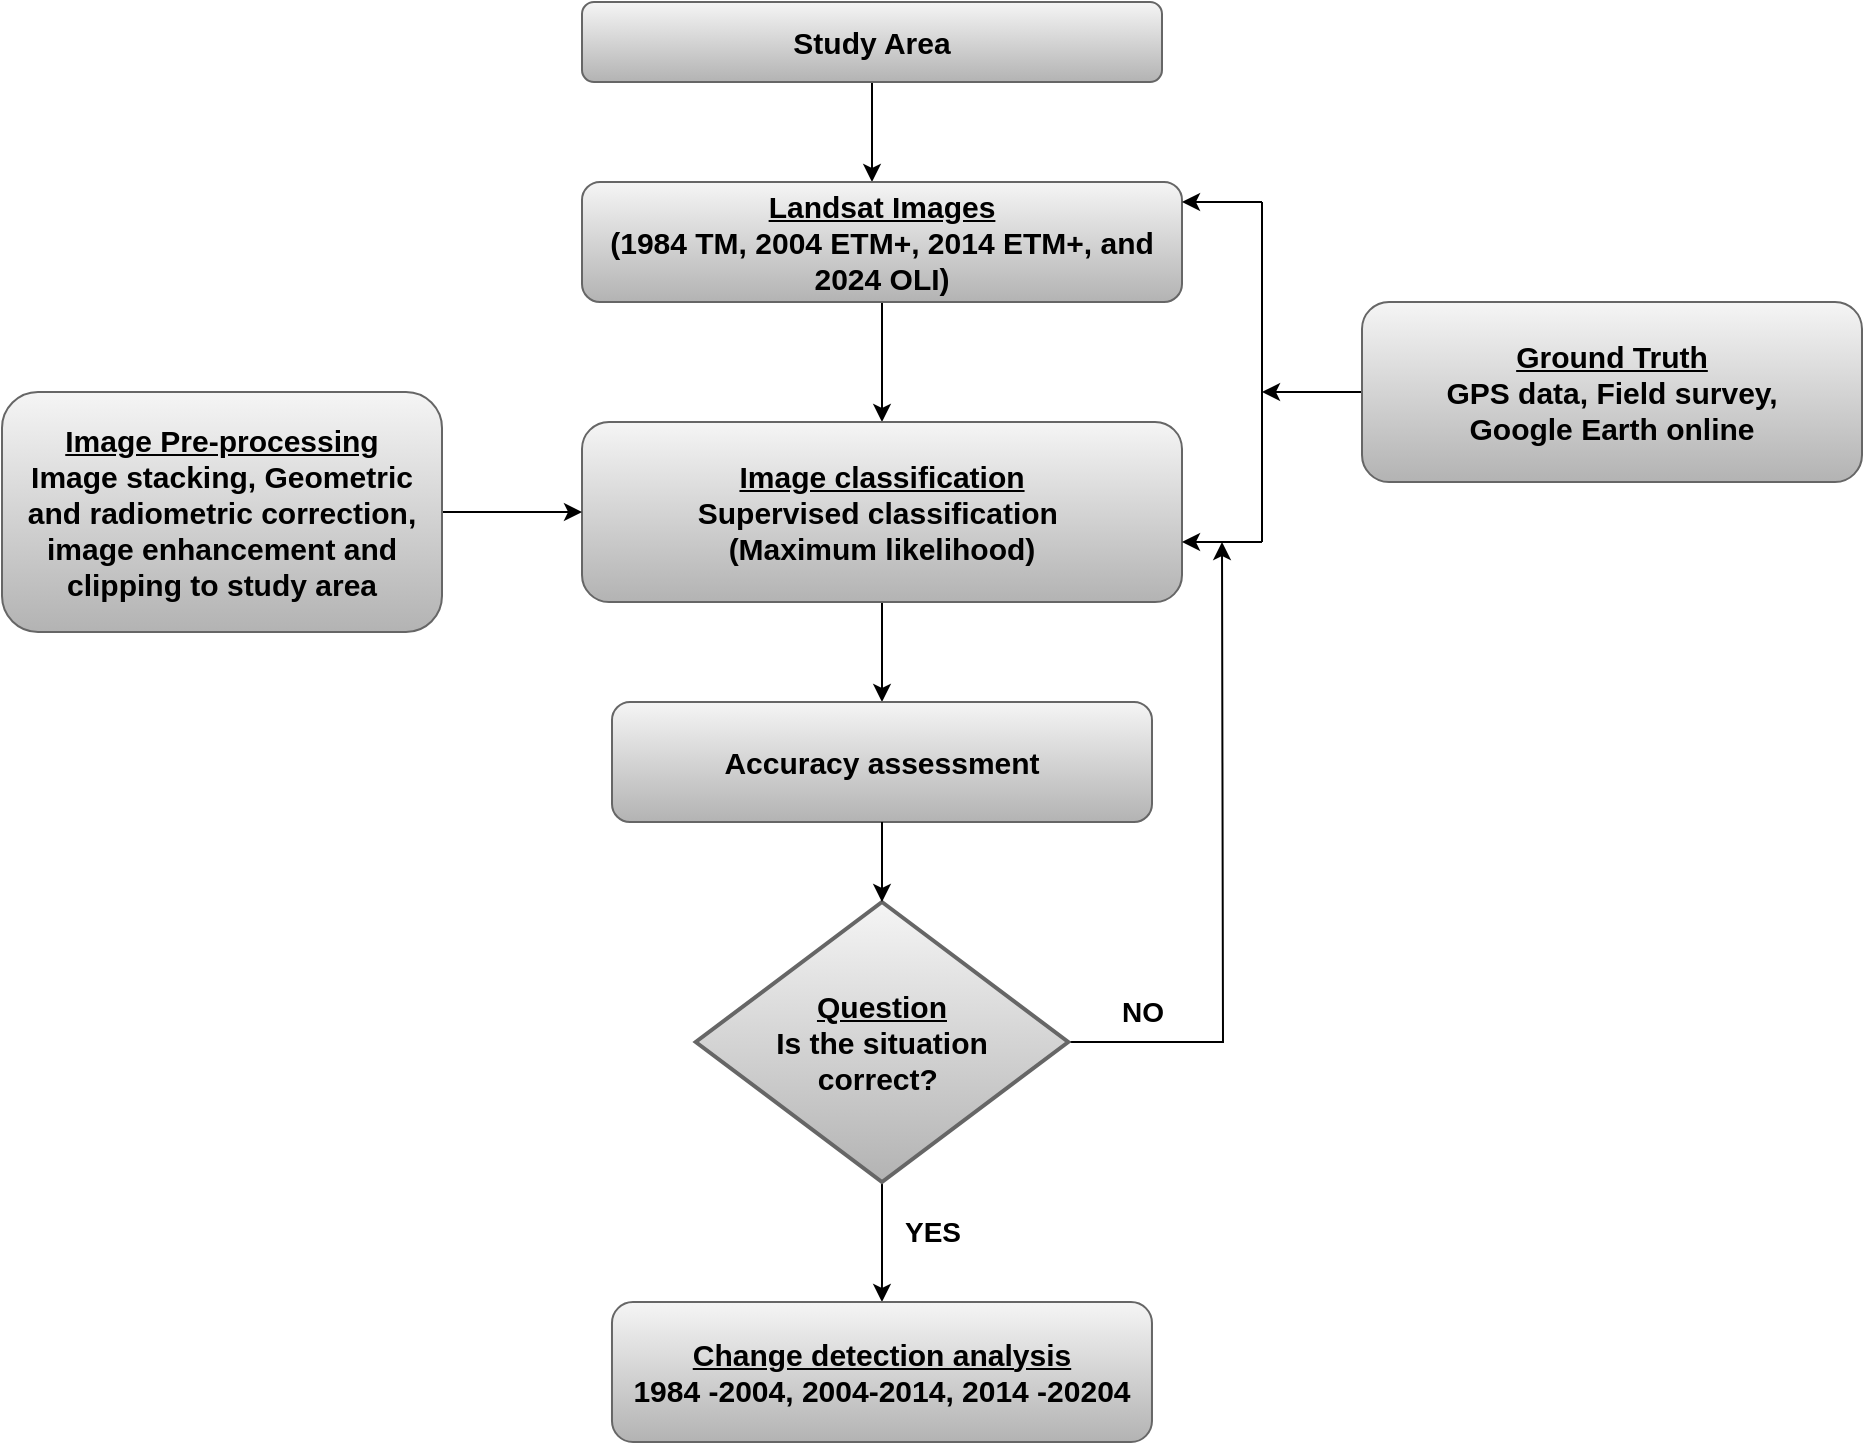 <mxfile version="24.7.16">
  <diagram name="Page-1" id="aaucLalctq3g4cHIX7zM">
    <mxGraphModel dx="1032" dy="501" grid="1" gridSize="10" guides="1" tooltips="1" connect="1" arrows="1" fold="1" page="1" pageScale="1" pageWidth="1169" pageHeight="827" math="0" shadow="0">
      <root>
        <mxCell id="0" />
        <mxCell id="1" parent="0" />
        <mxCell id="uq58R6Lj1lEwLzRMBfiw-10" style="edgeStyle=orthogonalEdgeStyle;rounded=0;orthogonalLoop=1;jettySize=auto;html=1;exitX=0.5;exitY=1;exitDx=0;exitDy=0;" edge="1" parent="1" source="uq58R6Lj1lEwLzRMBfiw-1">
          <mxGeometry relative="1" as="geometry">
            <mxPoint x="465" y="140" as="targetPoint" />
          </mxGeometry>
        </mxCell>
        <mxCell id="uq58R6Lj1lEwLzRMBfiw-1" value="&lt;b&gt;&lt;font style=&quot;font-size: 15px;&quot;&gt;Study Area&lt;/font&gt;&lt;/b&gt;" style="rounded=1;whiteSpace=wrap;html=1;fillColor=#f5f5f5;strokeColor=#666666;gradientColor=#b3b3b3;" vertex="1" parent="1">
          <mxGeometry x="320" y="50" width="290" height="40" as="geometry" />
        </mxCell>
        <mxCell id="uq58R6Lj1lEwLzRMBfiw-8" style="edgeStyle=orthogonalEdgeStyle;rounded=0;orthogonalLoop=1;jettySize=auto;html=1;exitX=0.5;exitY=1;exitDx=0;exitDy=0;" edge="1" parent="1" source="uq58R6Lj1lEwLzRMBfiw-3" target="uq58R6Lj1lEwLzRMBfiw-4">
          <mxGeometry relative="1" as="geometry" />
        </mxCell>
        <mxCell id="uq58R6Lj1lEwLzRMBfiw-3" value="&lt;b&gt;&lt;font style=&quot;font-size: 15px;&quot;&gt;&lt;u&gt;Landsat Images&lt;/u&gt;&lt;/font&gt;&lt;/b&gt;&lt;div&gt;&lt;b&gt;&lt;font style=&quot;font-size: 15px;&quot;&gt;(1984 TM, 2004 ETM+, 2014 ETM+, and 2024 OLI)&lt;/font&gt;&lt;/b&gt;&lt;/div&gt;" style="rounded=1;whiteSpace=wrap;html=1;fillColor=#f5f5f5;gradientColor=#b3b3b3;strokeColor=#666666;" vertex="1" parent="1">
          <mxGeometry x="320" y="140" width="300" height="60" as="geometry" />
        </mxCell>
        <mxCell id="uq58R6Lj1lEwLzRMBfiw-24" style="edgeStyle=orthogonalEdgeStyle;rounded=0;orthogonalLoop=1;jettySize=auto;html=1;exitX=0.5;exitY=1;exitDx=0;exitDy=0;" edge="1" parent="1" source="uq58R6Lj1lEwLzRMBfiw-4" target="uq58R6Lj1lEwLzRMBfiw-22">
          <mxGeometry relative="1" as="geometry" />
        </mxCell>
        <mxCell id="uq58R6Lj1lEwLzRMBfiw-4" value="&lt;b&gt;&lt;font style=&quot;font-size: 15px;&quot;&gt;&lt;u&gt;Image classification&lt;/u&gt;&lt;/font&gt;&lt;/b&gt;&lt;div&gt;&lt;span style=&quot;font-size: 15px;&quot;&gt;&lt;b&gt;Supervised classification&amp;nbsp;&lt;/b&gt;&lt;/span&gt;&lt;/div&gt;&lt;div&gt;&lt;span style=&quot;font-size: 15px;&quot;&gt;&lt;b&gt;(Maximum likelihood)&lt;/b&gt;&lt;/span&gt;&lt;/div&gt;" style="rounded=1;whiteSpace=wrap;html=1;fillColor=#f5f5f5;gradientColor=#b3b3b3;strokeColor=#666666;" vertex="1" parent="1">
          <mxGeometry x="320" y="260" width="300" height="90" as="geometry" />
        </mxCell>
        <mxCell id="uq58R6Lj1lEwLzRMBfiw-19" style="edgeStyle=orthogonalEdgeStyle;rounded=0;orthogonalLoop=1;jettySize=auto;html=1;exitX=1;exitY=0.5;exitDx=0;exitDy=0;entryX=0;entryY=0.5;entryDx=0;entryDy=0;" edge="1" parent="1" source="uq58R6Lj1lEwLzRMBfiw-5" target="uq58R6Lj1lEwLzRMBfiw-4">
          <mxGeometry relative="1" as="geometry" />
        </mxCell>
        <mxCell id="uq58R6Lj1lEwLzRMBfiw-5" value="&lt;b&gt;&lt;font style=&quot;font-size: 15px;&quot;&gt;&lt;u&gt;Image Pre-processing&lt;/u&gt;&lt;/font&gt;&lt;/b&gt;&lt;div&gt;&lt;span style=&quot;font-size: 15px;&quot;&gt;&lt;b&gt;Image stacking, Geometric and radiometric correction, image enhancement and clipping to study area&lt;/b&gt;&lt;/span&gt;&lt;/div&gt;" style="rounded=1;whiteSpace=wrap;html=1;fillColor=#f5f5f5;gradientColor=#b3b3b3;strokeColor=#666666;" vertex="1" parent="1">
          <mxGeometry x="30" y="245" width="220" height="120" as="geometry" />
        </mxCell>
        <mxCell id="uq58R6Lj1lEwLzRMBfiw-21" style="edgeStyle=orthogonalEdgeStyle;rounded=0;orthogonalLoop=1;jettySize=auto;html=1;exitX=0;exitY=0.5;exitDx=0;exitDy=0;" edge="1" parent="1" source="uq58R6Lj1lEwLzRMBfiw-11">
          <mxGeometry relative="1" as="geometry">
            <mxPoint x="660" y="245" as="targetPoint" />
          </mxGeometry>
        </mxCell>
        <mxCell id="uq58R6Lj1lEwLzRMBfiw-11" value="&lt;b&gt;&lt;font style=&quot;font-size: 15px;&quot;&gt;&lt;u&gt;Ground Truth&lt;/u&gt;&lt;/font&gt;&lt;/b&gt;&lt;div&gt;&lt;span style=&quot;font-size: 15px;&quot;&gt;&lt;b&gt;GPS data, Field survey,&lt;/b&gt;&lt;/span&gt;&lt;/div&gt;&lt;div&gt;&lt;span style=&quot;font-size: 15px;&quot;&gt;&lt;b&gt;Google Earth online&lt;/b&gt;&lt;/span&gt;&lt;/div&gt;" style="rounded=1;whiteSpace=wrap;html=1;fillColor=#f5f5f5;gradientColor=#b3b3b3;strokeColor=#666666;" vertex="1" parent="1">
          <mxGeometry x="710" y="200" width="250" height="90" as="geometry" />
        </mxCell>
        <mxCell id="uq58R6Lj1lEwLzRMBfiw-26" style="edgeStyle=orthogonalEdgeStyle;rounded=0;orthogonalLoop=1;jettySize=auto;html=1;exitX=0.5;exitY=1;exitDx=0;exitDy=0;exitPerimeter=0;entryX=0.5;entryY=0;entryDx=0;entryDy=0;" edge="1" parent="1" source="uq58R6Lj1lEwLzRMBfiw-13" target="uq58R6Lj1lEwLzRMBfiw-23">
          <mxGeometry relative="1" as="geometry" />
        </mxCell>
        <mxCell id="uq58R6Lj1lEwLzRMBfiw-30" style="edgeStyle=orthogonalEdgeStyle;rounded=0;orthogonalLoop=1;jettySize=auto;html=1;exitX=1;exitY=0.5;exitDx=0;exitDy=0;exitPerimeter=0;" edge="1" parent="1" source="uq58R6Lj1lEwLzRMBfiw-13">
          <mxGeometry relative="1" as="geometry">
            <mxPoint x="640" y="320" as="targetPoint" />
          </mxGeometry>
        </mxCell>
        <mxCell id="uq58R6Lj1lEwLzRMBfiw-13" value="&lt;span style=&quot;font-size: 15px;&quot;&gt;&lt;b&gt;&lt;u&gt;Question&lt;/u&gt;&lt;/b&gt;&lt;/span&gt;&lt;br&gt;&lt;div&gt;&lt;span style=&quot;font-size: 15px;&quot;&gt;&lt;b&gt;Is the situation&lt;/b&gt;&lt;/span&gt;&lt;/div&gt;&lt;div&gt;&lt;span style=&quot;font-size: 15px;&quot;&gt;&lt;b&gt;correct?&amp;nbsp;&lt;/b&gt;&lt;/span&gt;&lt;/div&gt;" style="strokeWidth=2;html=1;shape=mxgraph.flowchart.decision;whiteSpace=wrap;fillColor=#f5f5f5;gradientColor=#b3b3b3;strokeColor=#666666;" vertex="1" parent="1">
          <mxGeometry x="376.87" y="500" width="186.25" height="140" as="geometry" />
        </mxCell>
        <mxCell id="uq58R6Lj1lEwLzRMBfiw-15" value="" style="endArrow=none;html=1;rounded=0;" edge="1" parent="1">
          <mxGeometry width="50" height="50" relative="1" as="geometry">
            <mxPoint x="660" y="320" as="sourcePoint" />
            <mxPoint x="660" y="150" as="targetPoint" />
          </mxGeometry>
        </mxCell>
        <mxCell id="uq58R6Lj1lEwLzRMBfiw-16" value="" style="endArrow=classic;html=1;rounded=0;" edge="1" parent="1">
          <mxGeometry width="50" height="50" relative="1" as="geometry">
            <mxPoint x="660" y="320" as="sourcePoint" />
            <mxPoint x="620" y="320" as="targetPoint" />
          </mxGeometry>
        </mxCell>
        <mxCell id="uq58R6Lj1lEwLzRMBfiw-17" value="" style="endArrow=classic;html=1;rounded=0;" edge="1" parent="1">
          <mxGeometry width="50" height="50" relative="1" as="geometry">
            <mxPoint x="660" y="150" as="sourcePoint" />
            <mxPoint x="620" y="150" as="targetPoint" />
          </mxGeometry>
        </mxCell>
        <mxCell id="uq58R6Lj1lEwLzRMBfiw-22" value="&lt;span style=&quot;font-size: 15px;&quot;&gt;&lt;b&gt;Accuracy assessment&lt;/b&gt;&lt;/span&gt;" style="rounded=1;whiteSpace=wrap;html=1;fillColor=#f5f5f5;gradientColor=#b3b3b3;strokeColor=#666666;" vertex="1" parent="1">
          <mxGeometry x="335" y="400" width="270" height="60" as="geometry" />
        </mxCell>
        <mxCell id="uq58R6Lj1lEwLzRMBfiw-23" value="&lt;span style=&quot;font-size: 15px;&quot;&gt;&lt;b&gt;&lt;u&gt;Change detection analysis&lt;/u&gt;&lt;/b&gt;&lt;/span&gt;&lt;div&gt;&lt;span style=&quot;font-size: 15px;&quot;&gt;&lt;b&gt;1984 -2004, 2004-2014, 2014 -20204&lt;/b&gt;&lt;/span&gt;&lt;/div&gt;" style="rounded=1;whiteSpace=wrap;html=1;fillColor=#f5f5f5;gradientColor=#b3b3b3;strokeColor=#666666;" vertex="1" parent="1">
          <mxGeometry x="334.99" y="700" width="270" height="70" as="geometry" />
        </mxCell>
        <mxCell id="uq58R6Lj1lEwLzRMBfiw-25" style="edgeStyle=orthogonalEdgeStyle;rounded=0;orthogonalLoop=1;jettySize=auto;html=1;exitX=0.5;exitY=1;exitDx=0;exitDy=0;entryX=0.5;entryY=0;entryDx=0;entryDy=0;entryPerimeter=0;" edge="1" parent="1" source="uq58R6Lj1lEwLzRMBfiw-22" target="uq58R6Lj1lEwLzRMBfiw-13">
          <mxGeometry relative="1" as="geometry" />
        </mxCell>
        <mxCell id="uq58R6Lj1lEwLzRMBfiw-28" value="&lt;b&gt;&lt;font style=&quot;font-size: 14px;&quot;&gt;YES&lt;/font&gt;&lt;/b&gt;" style="text;html=1;align=center;verticalAlign=middle;resizable=0;points=[];autosize=1;strokeColor=none;fillColor=none;" vertex="1" parent="1">
          <mxGeometry x="470" y="650" width="50" height="30" as="geometry" />
        </mxCell>
        <mxCell id="uq58R6Lj1lEwLzRMBfiw-29" value="&lt;b&gt;&lt;font style=&quot;font-size: 14px;&quot;&gt;NO&lt;/font&gt;&lt;/b&gt;" style="text;html=1;align=center;verticalAlign=middle;resizable=0;points=[];autosize=1;strokeColor=none;fillColor=none;" vertex="1" parent="1">
          <mxGeometry x="580" y="540" width="40" height="30" as="geometry" />
        </mxCell>
      </root>
    </mxGraphModel>
  </diagram>
</mxfile>
